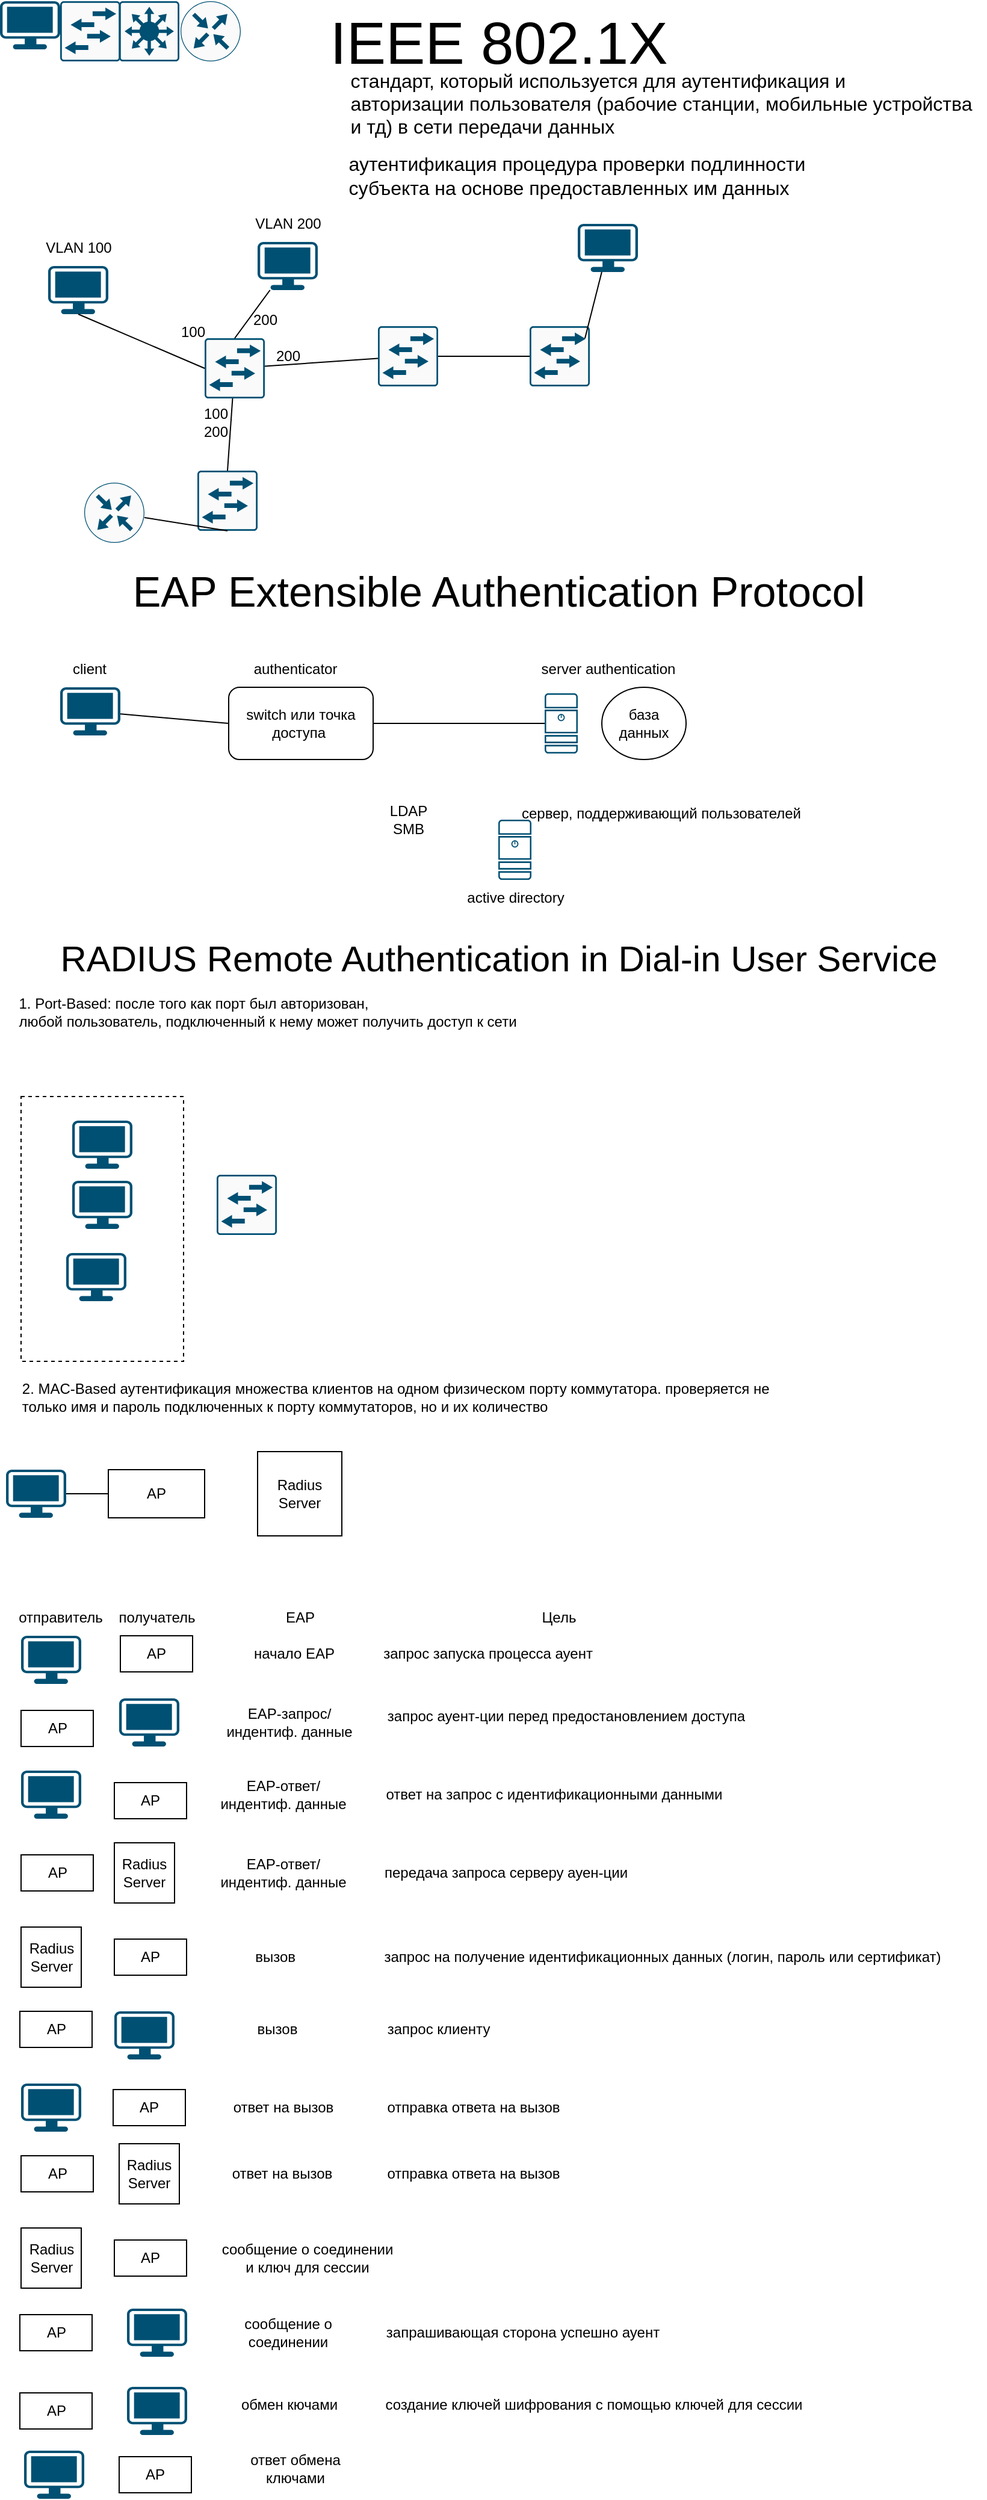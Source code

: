 <mxfile version="22.0.8" type="github">
  <diagram name="Страница — 1" id="pXsodwuzetjlipatQ5AH">
    <mxGraphModel dx="1119" dy="605" grid="1" gridSize="10" guides="1" tooltips="1" connect="1" arrows="1" fold="1" page="1" pageScale="1" pageWidth="827" pageHeight="1169" math="0" shadow="0">
      <root>
        <mxCell id="0" />
        <mxCell id="1" parent="0" />
        <mxCell id="ZWVHq4lJaD7Pw3GgsXVH-1" value="&lt;font style=&quot;font-size: 49px;&quot;&gt;IEEE 802.1X&lt;/font&gt;" style="text;html=1;align=center;verticalAlign=middle;resizable=0;points=[];autosize=1;strokeColor=none;fillColor=none;" vertex="1" parent="1">
          <mxGeometry x="264" width="300" height="70" as="geometry" />
        </mxCell>
        <mxCell id="ZWVHq4lJaD7Pw3GgsXVH-3" value="" style="sketch=0;points=[[0.015,0.015,0],[0.985,0.015,0],[0.985,0.985,0],[0.015,0.985,0],[0.25,0,0],[0.5,0,0],[0.75,0,0],[1,0.25,0],[1,0.5,0],[1,0.75,0],[0.75,1,0],[0.5,1,0],[0.25,1,0],[0,0.75,0],[0,0.5,0],[0,0.25,0]];verticalLabelPosition=bottom;html=1;verticalAlign=top;aspect=fixed;align=center;pointerEvents=1;shape=mxgraph.cisco19.rect;prIcon=l2_switch;fillColor=#FAFAFA;strokeColor=#005073;" vertex="1" parent="1">
          <mxGeometry x="50" width="50" height="50" as="geometry" />
        </mxCell>
        <mxCell id="ZWVHq4lJaD7Pw3GgsXVH-4" value="" style="sketch=0;points=[[0.015,0.015,0],[0.985,0.015,0],[0.985,0.985,0],[0.015,0.985,0],[0.25,0,0],[0.5,0,0],[0.75,0,0],[1,0.25,0],[1,0.5,0],[1,0.75,0],[0.75,1,0],[0.5,1,0],[0.25,1,0],[0,0.75,0],[0,0.5,0],[0,0.25,0]];verticalLabelPosition=bottom;html=1;verticalAlign=top;aspect=fixed;align=center;pointerEvents=1;shape=mxgraph.cisco19.rect;prIcon=l3_switch;fillColor=#FAFAFA;strokeColor=#005073;" vertex="1" parent="1">
          <mxGeometry x="99" width="50" height="50" as="geometry" />
        </mxCell>
        <mxCell id="ZWVHq4lJaD7Pw3GgsXVH-5" value="" style="sketch=0;points=[[0.5,0,0],[1,0.5,0],[0.5,1,0],[0,0.5,0],[0.145,0.145,0],[0.856,0.145,0],[0.855,0.856,0],[0.145,0.855,0]];verticalLabelPosition=bottom;html=1;verticalAlign=top;aspect=fixed;align=center;pointerEvents=1;shape=mxgraph.cisco19.rect;prIcon=router;fillColor=#FAFAFA;strokeColor=#005073;" vertex="1" parent="1">
          <mxGeometry x="150" width="50" height="50" as="geometry" />
        </mxCell>
        <mxCell id="ZWVHq4lJaD7Pw3GgsXVH-6" value="" style="points=[[0.03,0.03,0],[0.5,0,0],[0.97,0.03,0],[1,0.4,0],[0.97,0.745,0],[0.5,1,0],[0.03,0.745,0],[0,0.4,0]];verticalLabelPosition=bottom;sketch=0;html=1;verticalAlign=top;aspect=fixed;align=center;pointerEvents=1;shape=mxgraph.cisco19.workstation;fillColor=#005073;strokeColor=none;" vertex="1" parent="1">
          <mxGeometry width="50" height="40" as="geometry" />
        </mxCell>
        <mxCell id="ZWVHq4lJaD7Pw3GgsXVH-7" value="" style="sketch=0;points=[[0.015,0.015,0],[0.985,0.015,0],[0.985,0.985,0],[0.015,0.985,0],[0.25,0,0],[0.5,0,0],[0.75,0,0],[1,0.25,0],[1,0.5,0],[1,0.75,0],[0.75,1,0],[0.5,1,0],[0.25,1,0],[0,0.75,0],[0,0.5,0],[0,0.25,0]];verticalLabelPosition=bottom;html=1;verticalAlign=top;aspect=fixed;align=center;pointerEvents=1;shape=mxgraph.cisco19.rect;prIcon=l2_switch;fillColor=#FAFAFA;strokeColor=#005073;" vertex="1" parent="1">
          <mxGeometry x="440" y="270" width="50" height="50" as="geometry" />
        </mxCell>
        <mxCell id="ZWVHq4lJaD7Pw3GgsXVH-8" value="" style="sketch=0;points=[[0.015,0.015,0],[0.985,0.015,0],[0.985,0.985,0],[0.015,0.985,0],[0.25,0,0],[0.5,0,0],[0.75,0,0],[1,0.25,0],[1,0.5,0],[1,0.75,0],[0.75,1,0],[0.5,1,0],[0.25,1,0],[0,0.75,0],[0,0.5,0],[0,0.25,0]];verticalLabelPosition=bottom;html=1;verticalAlign=top;aspect=fixed;align=center;pointerEvents=1;shape=mxgraph.cisco19.rect;prIcon=l2_switch;fillColor=#FAFAFA;strokeColor=#005073;" vertex="1" parent="1">
          <mxGeometry x="314" y="270" width="50" height="50" as="geometry" />
        </mxCell>
        <mxCell id="ZWVHq4lJaD7Pw3GgsXVH-17" value="" style="rounded=0;orthogonalLoop=1;jettySize=auto;html=1;endArrow=none;endFill=0;" edge="1" parent="1" source="ZWVHq4lJaD7Pw3GgsXVH-9" target="ZWVHq4lJaD7Pw3GgsXVH-8">
          <mxGeometry relative="1" as="geometry" />
        </mxCell>
        <mxCell id="ZWVHq4lJaD7Pw3GgsXVH-9" value="" style="sketch=0;points=[[0.015,0.015,0],[0.985,0.015,0],[0.985,0.985,0],[0.015,0.985,0],[0.25,0,0],[0.5,0,0],[0.75,0,0],[1,0.25,0],[1,0.5,0],[1,0.75,0],[0.75,1,0],[0.5,1,0],[0.25,1,0],[0,0.75,0],[0,0.5,0],[0,0.25,0]];verticalLabelPosition=bottom;html=1;verticalAlign=top;aspect=fixed;align=center;pointerEvents=1;shape=mxgraph.cisco19.rect;prIcon=l2_switch;fillColor=#FAFAFA;strokeColor=#005073;" vertex="1" parent="1">
          <mxGeometry x="170" y="280" width="50" height="50" as="geometry" />
        </mxCell>
        <mxCell id="ZWVHq4lJaD7Pw3GgsXVH-10" value="" style="sketch=0;points=[[0.015,0.015,0],[0.985,0.015,0],[0.985,0.985,0],[0.015,0.985,0],[0.25,0,0],[0.5,0,0],[0.75,0,0],[1,0.25,0],[1,0.5,0],[1,0.75,0],[0.75,1,0],[0.5,1,0],[0.25,1,0],[0,0.75,0],[0,0.5,0],[0,0.25,0]];verticalLabelPosition=bottom;html=1;verticalAlign=top;aspect=fixed;align=center;pointerEvents=1;shape=mxgraph.cisco19.rect;prIcon=l2_switch;fillColor=#FAFAFA;strokeColor=#005073;" vertex="1" parent="1">
          <mxGeometry x="164" y="390" width="50" height="50" as="geometry" />
        </mxCell>
        <mxCell id="ZWVHq4lJaD7Pw3GgsXVH-11" value="" style="sketch=0;points=[[0.5,0,0],[1,0.5,0],[0.5,1,0],[0,0.5,0],[0.145,0.145,0],[0.856,0.145,0],[0.855,0.856,0],[0.145,0.855,0]];verticalLabelPosition=bottom;html=1;verticalAlign=top;aspect=fixed;align=center;pointerEvents=1;shape=mxgraph.cisco19.rect;prIcon=router;fillColor=#FAFAFA;strokeColor=#005073;" vertex="1" parent="1">
          <mxGeometry x="70" y="400" width="50" height="50" as="geometry" />
        </mxCell>
        <mxCell id="ZWVHq4lJaD7Pw3GgsXVH-12" value="" style="points=[[0.03,0.03,0],[0.5,0,0],[0.97,0.03,0],[1,0.4,0],[0.97,0.745,0],[0.5,1,0],[0.03,0.745,0],[0,0.4,0]];verticalLabelPosition=bottom;sketch=0;html=1;verticalAlign=top;aspect=fixed;align=center;pointerEvents=1;shape=mxgraph.cisco19.workstation;fillColor=#005073;strokeColor=none;" vertex="1" parent="1">
          <mxGeometry x="480" y="185" width="50" height="40" as="geometry" />
        </mxCell>
        <mxCell id="ZWVHq4lJaD7Pw3GgsXVH-13" value="" style="points=[[0.03,0.03,0],[0.5,0,0],[0.97,0.03,0],[1,0.4,0],[0.97,0.745,0],[0.5,1,0],[0.03,0.745,0],[0,0.4,0]];verticalLabelPosition=bottom;sketch=0;html=1;verticalAlign=top;aspect=fixed;align=center;pointerEvents=1;shape=mxgraph.cisco19.workstation;fillColor=#005073;strokeColor=none;" vertex="1" parent="1">
          <mxGeometry x="214" y="200" width="50" height="40" as="geometry" />
        </mxCell>
        <mxCell id="ZWVHq4lJaD7Pw3GgsXVH-14" value="" style="points=[[0.03,0.03,0],[0.5,0,0],[0.97,0.03,0],[1,0.4,0],[0.97,0.745,0],[0.5,1,0],[0.03,0.745,0],[0,0.4,0]];verticalLabelPosition=bottom;sketch=0;html=1;verticalAlign=top;aspect=fixed;align=center;pointerEvents=1;shape=mxgraph.cisco19.workstation;fillColor=#005073;strokeColor=none;" vertex="1" parent="1">
          <mxGeometry x="40" y="220" width="50" height="40" as="geometry" />
        </mxCell>
        <mxCell id="ZWVHq4lJaD7Pw3GgsXVH-15" style="rounded=0;orthogonalLoop=1;jettySize=auto;html=1;entryX=0;entryY=0.5;entryDx=0;entryDy=0;entryPerimeter=0;exitX=0.5;exitY=1;exitDx=0;exitDy=0;exitPerimeter=0;endArrow=none;endFill=0;" edge="1" parent="1" source="ZWVHq4lJaD7Pw3GgsXVH-14" target="ZWVHq4lJaD7Pw3GgsXVH-9">
          <mxGeometry relative="1" as="geometry" />
        </mxCell>
        <mxCell id="ZWVHq4lJaD7Pw3GgsXVH-18" style="rounded=0;orthogonalLoop=1;jettySize=auto;html=1;entryX=0;entryY=0.5;entryDx=0;entryDy=0;entryPerimeter=0;endArrow=none;endFill=0;" edge="1" parent="1" source="ZWVHq4lJaD7Pw3GgsXVH-8" target="ZWVHq4lJaD7Pw3GgsXVH-7">
          <mxGeometry relative="1" as="geometry" />
        </mxCell>
        <mxCell id="ZWVHq4lJaD7Pw3GgsXVH-19" style="rounded=0;orthogonalLoop=1;jettySize=auto;html=1;endArrow=none;endFill=0;" edge="1" parent="1" source="ZWVHq4lJaD7Pw3GgsXVH-12">
          <mxGeometry relative="1" as="geometry">
            <mxPoint x="486" y="280" as="targetPoint" />
          </mxGeometry>
        </mxCell>
        <mxCell id="ZWVHq4lJaD7Pw3GgsXVH-20" style="rounded=0;orthogonalLoop=1;jettySize=auto;html=1;entryX=0.5;entryY=0;entryDx=0;entryDy=0;entryPerimeter=0;endArrow=none;endFill=0;" edge="1" parent="1" source="ZWVHq4lJaD7Pw3GgsXVH-9" target="ZWVHq4lJaD7Pw3GgsXVH-10">
          <mxGeometry relative="1" as="geometry" />
        </mxCell>
        <mxCell id="ZWVHq4lJaD7Pw3GgsXVH-21" style="rounded=0;orthogonalLoop=1;jettySize=auto;html=1;entryX=0.5;entryY=1;entryDx=0;entryDy=0;entryPerimeter=0;endArrow=none;endFill=0;" edge="1" parent="1" source="ZWVHq4lJaD7Pw3GgsXVH-11" target="ZWVHq4lJaD7Pw3GgsXVH-10">
          <mxGeometry relative="1" as="geometry" />
        </mxCell>
        <mxCell id="ZWVHq4lJaD7Pw3GgsXVH-22" value="VLAN 100" style="text;html=1;align=center;verticalAlign=middle;resizable=0;points=[];autosize=1;strokeColor=none;fillColor=none;" vertex="1" parent="1">
          <mxGeometry x="25" y="190" width="80" height="30" as="geometry" />
        </mxCell>
        <mxCell id="ZWVHq4lJaD7Pw3GgsXVH-23" value="VLAN 200" style="text;html=1;align=center;verticalAlign=middle;resizable=0;points=[];autosize=1;strokeColor=none;fillColor=none;" vertex="1" parent="1">
          <mxGeometry x="199" y="170" width="80" height="30" as="geometry" />
        </mxCell>
        <mxCell id="ZWVHq4lJaD7Pw3GgsXVH-24" value="100&lt;br&gt;200" style="text;html=1;align=center;verticalAlign=middle;resizable=0;points=[];autosize=1;strokeColor=none;fillColor=none;" vertex="1" parent="1">
          <mxGeometry x="159" y="330" width="40" height="40" as="geometry" />
        </mxCell>
        <mxCell id="ZWVHq4lJaD7Pw3GgsXVH-25" value="200" style="text;html=1;align=center;verticalAlign=middle;resizable=0;points=[];autosize=1;strokeColor=none;fillColor=none;" vertex="1" parent="1">
          <mxGeometry x="219" y="280" width="40" height="30" as="geometry" />
        </mxCell>
        <mxCell id="ZWVHq4lJaD7Pw3GgsXVH-26" value="200" style="text;html=1;align=center;verticalAlign=middle;resizable=0;points=[];autosize=1;strokeColor=none;fillColor=none;" vertex="1" parent="1">
          <mxGeometry x="200" y="250" width="40" height="30" as="geometry" />
        </mxCell>
        <mxCell id="ZWVHq4lJaD7Pw3GgsXVH-28" value="100" style="text;html=1;align=center;verticalAlign=middle;resizable=0;points=[];autosize=1;strokeColor=none;fillColor=none;" vertex="1" parent="1">
          <mxGeometry x="140" y="260" width="40" height="30" as="geometry" />
        </mxCell>
        <mxCell id="ZWVHq4lJaD7Pw3GgsXVH-29" style="rounded=0;orthogonalLoop=1;jettySize=auto;html=1;entryX=0.5;entryY=0;entryDx=0;entryDy=0;entryPerimeter=0;endArrow=none;endFill=0;" edge="1" parent="1" source="ZWVHq4lJaD7Pw3GgsXVH-13" target="ZWVHq4lJaD7Pw3GgsXVH-9">
          <mxGeometry relative="1" as="geometry" />
        </mxCell>
        <mxCell id="ZWVHq4lJaD7Pw3GgsXVH-31" value="&lt;div style=&quot;text-align: justify;&quot;&gt;&lt;span style=&quot;font-size: 16px; background-color: initial;&quot;&gt;стандарт, который используется для аутентификация&amp;nbsp;и&lt;/span&gt;&lt;/div&gt;&lt;font style=&quot;font-size: 16px;&quot;&gt;&lt;div style=&quot;text-align: justify;&quot;&gt;&lt;span style=&quot;background-color: initial;&quot;&gt;авторизации пользователя (рабочие станции, мобильные устройства&lt;/span&gt;&lt;/div&gt;&lt;div style=&quot;text-align: justify;&quot;&gt;&lt;span style=&quot;background-color: initial;&quot;&gt;и тд) в сети передачи данных&amp;nbsp;&lt;/span&gt;&lt;/div&gt;&lt;/font&gt;" style="text;html=1;align=center;verticalAlign=middle;resizable=0;points=[];autosize=1;strokeColor=none;fillColor=none;" vertex="1" parent="1">
          <mxGeometry x="279" y="50" width="540" height="70" as="geometry" />
        </mxCell>
        <mxCell id="ZWVHq4lJaD7Pw3GgsXVH-32" value="&lt;div style=&quot;text-align: justify;&quot;&gt;&lt;span style=&quot;font-size: 16px; background-color: initial;&quot;&gt;аутентификация процедура проверки подлинности&lt;/span&gt;&lt;/div&gt;&lt;font style=&quot;font-size: 16px;&quot;&gt;&lt;div style=&quot;text-align: justify;&quot;&gt;&lt;span style=&quot;background-color: initial;&quot;&gt;субъекта на основе предоставленных им данных&amp;nbsp;&lt;/span&gt;&lt;/div&gt;&lt;/font&gt;" style="text;html=1;align=center;verticalAlign=middle;resizable=0;points=[];autosize=1;strokeColor=none;fillColor=none;" vertex="1" parent="1">
          <mxGeometry x="279" y="120" width="400" height="50" as="geometry" />
        </mxCell>
        <mxCell id="ZWVHq4lJaD7Pw3GgsXVH-36" value="&lt;font style=&quot;font-size: 35px;&quot;&gt;EAP Extensible Authentication Protocol&lt;/font&gt;" style="text;html=1;align=center;verticalAlign=middle;resizable=0;points=[];autosize=1;strokeColor=none;fillColor=none;" vertex="1" parent="1">
          <mxGeometry x="99" y="460" width="630" height="60" as="geometry" />
        </mxCell>
        <mxCell id="ZWVHq4lJaD7Pw3GgsXVH-46" style="rounded=0;orthogonalLoop=1;jettySize=auto;html=1;entryX=0;entryY=0.5;entryDx=0;entryDy=0;endArrow=none;endFill=0;" edge="1" parent="1" source="ZWVHq4lJaD7Pw3GgsXVH-37" target="ZWVHq4lJaD7Pw3GgsXVH-39">
          <mxGeometry relative="1" as="geometry" />
        </mxCell>
        <mxCell id="ZWVHq4lJaD7Pw3GgsXVH-37" value="" style="points=[[0.03,0.03,0],[0.5,0,0],[0.97,0.03,0],[1,0.4,0],[0.97,0.745,0],[0.5,1,0],[0.03,0.745,0],[0,0.4,0]];verticalLabelPosition=bottom;sketch=0;html=1;verticalAlign=top;aspect=fixed;align=center;pointerEvents=1;shape=mxgraph.cisco19.workstation;fillColor=#005073;strokeColor=none;" vertex="1" parent="1">
          <mxGeometry x="50" y="570" width="50" height="40" as="geometry" />
        </mxCell>
        <mxCell id="ZWVHq4lJaD7Pw3GgsXVH-38" value="client" style="text;html=1;align=center;verticalAlign=middle;resizable=0;points=[];autosize=1;strokeColor=none;fillColor=none;" vertex="1" parent="1">
          <mxGeometry x="49" y="540" width="50" height="30" as="geometry" />
        </mxCell>
        <mxCell id="ZWVHq4lJaD7Pw3GgsXVH-39" value="switch или точка доступа&amp;nbsp;" style="rounded=1;whiteSpace=wrap;html=1;" vertex="1" parent="1">
          <mxGeometry x="190" y="570" width="120" height="60" as="geometry" />
        </mxCell>
        <mxCell id="ZWVHq4lJaD7Pw3GgsXVH-42" value="authenticator" style="text;html=1;align=center;verticalAlign=middle;resizable=0;points=[];autosize=1;strokeColor=none;fillColor=none;" vertex="1" parent="1">
          <mxGeometry x="200" y="540" width="90" height="30" as="geometry" />
        </mxCell>
        <mxCell id="ZWVHq4lJaD7Pw3GgsXVH-43" value="server authentication" style="text;html=1;align=center;verticalAlign=middle;resizable=0;points=[];autosize=1;strokeColor=none;fillColor=none;" vertex="1" parent="1">
          <mxGeometry x="440" y="540" width="130" height="30" as="geometry" />
        </mxCell>
        <mxCell id="ZWVHq4lJaD7Pw3GgsXVH-44" value="" style="sketch=0;points=[[0.015,0.015,0],[0.985,0.015,0],[0.985,0.985,0],[0.015,0.985,0],[0.25,0,0],[0.5,0,0],[0.75,0,0],[1,0.25,0],[1,0.5,0],[1,0.75,0],[0.75,1,0],[0.5,1,0],[0.25,1,0],[0,0.75,0],[0,0.5,0],[0,0.25,0]];verticalLabelPosition=bottom;html=1;verticalAlign=top;aspect=fixed;align=center;pointerEvents=1;shape=mxgraph.cisco19.server;fillColor=#005073;strokeColor=none;" vertex="1" parent="1">
          <mxGeometry x="452.5" y="575" width="27.5" height="50" as="geometry" />
        </mxCell>
        <mxCell id="ZWVHq4lJaD7Pw3GgsXVH-45" value="база&lt;br&gt;данных" style="ellipse;whiteSpace=wrap;html=1;" vertex="1" parent="1">
          <mxGeometry x="500" y="570" width="70" height="60" as="geometry" />
        </mxCell>
        <mxCell id="ZWVHq4lJaD7Pw3GgsXVH-47" style="rounded=0;orthogonalLoop=1;jettySize=auto;html=1;entryX=0;entryY=0.5;entryDx=0;entryDy=0;entryPerimeter=0;endArrow=none;endFill=0;" edge="1" parent="1" source="ZWVHq4lJaD7Pw3GgsXVH-39" target="ZWVHq4lJaD7Pw3GgsXVH-44">
          <mxGeometry relative="1" as="geometry" />
        </mxCell>
        <mxCell id="ZWVHq4lJaD7Pw3GgsXVH-48" value="LDAP&lt;br&gt;SMB" style="text;html=1;align=center;verticalAlign=middle;resizable=0;points=[];autosize=1;strokeColor=none;fillColor=none;" vertex="1" parent="1">
          <mxGeometry x="314" y="660" width="50" height="40" as="geometry" />
        </mxCell>
        <mxCell id="ZWVHq4lJaD7Pw3GgsXVH-49" value="" style="sketch=0;points=[[0.015,0.015,0],[0.985,0.015,0],[0.985,0.985,0],[0.015,0.985,0],[0.25,0,0],[0.5,0,0],[0.75,0,0],[1,0.25,0],[1,0.5,0],[1,0.75,0],[0.75,1,0],[0.5,1,0],[0.25,1,0],[0,0.75,0],[0,0.5,0],[0,0.25,0]];verticalLabelPosition=bottom;html=1;verticalAlign=top;aspect=fixed;align=center;pointerEvents=1;shape=mxgraph.cisco19.server;fillColor=#005073;strokeColor=none;" vertex="1" parent="1">
          <mxGeometry x="414" y="680" width="27.5" height="50" as="geometry" />
        </mxCell>
        <mxCell id="ZWVHq4lJaD7Pw3GgsXVH-50" value="сервер, поддерживающий пользователей" style="text;html=1;align=center;verticalAlign=middle;resizable=0;points=[];autosize=1;strokeColor=none;fillColor=none;" vertex="1" parent="1">
          <mxGeometry x="419" y="660" width="260" height="30" as="geometry" />
        </mxCell>
        <mxCell id="ZWVHq4lJaD7Pw3GgsXVH-51" value="active directory" style="text;html=1;align=center;verticalAlign=middle;resizable=0;points=[];autosize=1;strokeColor=none;fillColor=none;" vertex="1" parent="1">
          <mxGeometry x="377.75" y="730" width="100" height="30" as="geometry" />
        </mxCell>
        <mxCell id="ZWVHq4lJaD7Pw3GgsXVH-52" value="&lt;font style=&quot;font-size: 30px;&quot;&gt;RADIUS Remote Authentication in Dial-in User Service&lt;/font&gt;" style="text;html=1;align=center;verticalAlign=middle;resizable=0;points=[];autosize=1;strokeColor=none;fillColor=none;" vertex="1" parent="1">
          <mxGeometry x="39" y="770" width="750" height="50" as="geometry" />
        </mxCell>
        <mxCell id="ZWVHq4lJaD7Pw3GgsXVH-54" value="&lt;div style=&quot;text-align: justify;&quot;&gt;&lt;span style=&quot;background-color: initial;&quot;&gt;1. Port-Based: после того как порт был авторизован,&lt;/span&gt;&lt;/div&gt;&lt;div style=&quot;text-align: justify;&quot;&gt;&lt;span style=&quot;background-color: initial;&quot;&gt;любой пользователь, подключенный к нему может получить доступ к сети&lt;/span&gt;&lt;/div&gt;" style="text;html=1;align=center;verticalAlign=middle;resizable=0;points=[];autosize=1;strokeColor=none;fillColor=none;" vertex="1" parent="1">
          <mxGeometry x="1.5" y="820" width="440" height="40" as="geometry" />
        </mxCell>
        <mxCell id="ZWVHq4lJaD7Pw3GgsXVH-55" value="" style="points=[[0.03,0.03,0],[0.5,0,0],[0.97,0.03,0],[1,0.4,0],[0.97,0.745,0],[0.5,1,0],[0.03,0.745,0],[0,0.4,0]];verticalLabelPosition=bottom;sketch=0;html=1;verticalAlign=top;aspect=fixed;align=center;pointerEvents=1;shape=mxgraph.cisco19.workstation;fillColor=#005073;strokeColor=none;" vertex="1" parent="1">
          <mxGeometry x="60" y="980" width="50" height="40" as="geometry" />
        </mxCell>
        <mxCell id="ZWVHq4lJaD7Pw3GgsXVH-56" value="" style="points=[[0.03,0.03,0],[0.5,0,0],[0.97,0.03,0],[1,0.4,0],[0.97,0.745,0],[0.5,1,0],[0.03,0.745,0],[0,0.4,0]];verticalLabelPosition=bottom;sketch=0;html=1;verticalAlign=top;aspect=fixed;align=center;pointerEvents=1;shape=mxgraph.cisco19.workstation;fillColor=#005073;strokeColor=none;" vertex="1" parent="1">
          <mxGeometry x="55" y="1040" width="50" height="40" as="geometry" />
        </mxCell>
        <mxCell id="ZWVHq4lJaD7Pw3GgsXVH-57" value="" style="points=[[0.03,0.03,0],[0.5,0,0],[0.97,0.03,0],[1,0.4,0],[0.97,0.745,0],[0.5,1,0],[0.03,0.745,0],[0,0.4,0]];verticalLabelPosition=bottom;sketch=0;html=1;verticalAlign=top;aspect=fixed;align=center;pointerEvents=1;shape=mxgraph.cisco19.workstation;fillColor=#005073;strokeColor=none;" vertex="1" parent="1">
          <mxGeometry x="60" y="930" width="50" height="40" as="geometry" />
        </mxCell>
        <mxCell id="ZWVHq4lJaD7Pw3GgsXVH-58" value="" style="sketch=0;points=[[0.015,0.015,0],[0.985,0.015,0],[0.985,0.985,0],[0.015,0.985,0],[0.25,0,0],[0.5,0,0],[0.75,0,0],[1,0.25,0],[1,0.5,0],[1,0.75,0],[0.75,1,0],[0.5,1,0],[0.25,1,0],[0,0.75,0],[0,0.5,0],[0,0.25,0]];verticalLabelPosition=bottom;html=1;verticalAlign=top;aspect=fixed;align=center;pointerEvents=1;shape=mxgraph.cisco19.rect;prIcon=l2_switch;fillColor=#FAFAFA;strokeColor=#005073;" vertex="1" parent="1">
          <mxGeometry x="180" y="975" width="50" height="50" as="geometry" />
        </mxCell>
        <mxCell id="ZWVHq4lJaD7Pw3GgsXVH-59" value="" style="whiteSpace=wrap;html=1;fillColor=none;dashed=1;" vertex="1" parent="1">
          <mxGeometry x="17.5" y="910" width="135" height="220" as="geometry" />
        </mxCell>
        <mxCell id="ZWVHq4lJaD7Pw3GgsXVH-61" value="&lt;div style=&quot;text-align: justify;&quot;&gt;&lt;span style=&quot;background-color: initial;&quot;&gt;2. MAC-Based аутентификация&amp;nbsp;множества клиентов на одном физическом порту коммутатора. проверяется не&amp;nbsp;&lt;/span&gt;&lt;/div&gt;&lt;div style=&quot;text-align: justify;&quot;&gt;&lt;span style=&quot;background-color: initial;&quot;&gt;только имя и пароль подключенных к порту коммутаторов, но и их количество&amp;nbsp;&lt;/span&gt;&lt;/div&gt;" style="text;html=1;align=center;verticalAlign=middle;resizable=0;points=[];autosize=1;strokeColor=none;fillColor=none;" vertex="1" parent="1">
          <mxGeometry x="5" y="1140" width="650" height="40" as="geometry" />
        </mxCell>
        <mxCell id="ZWVHq4lJaD7Pw3GgsXVH-83" style="rounded=0;orthogonalLoop=1;jettySize=auto;html=1;entryX=0;entryY=0.5;entryDx=0;entryDy=0;endArrow=none;endFill=0;" edge="1" parent="1" source="ZWVHq4lJaD7Pw3GgsXVH-63" target="ZWVHq4lJaD7Pw3GgsXVH-65">
          <mxGeometry relative="1" as="geometry" />
        </mxCell>
        <mxCell id="ZWVHq4lJaD7Pw3GgsXVH-63" value="" style="points=[[0.03,0.03,0],[0.5,0,0],[0.97,0.03,0],[1,0.4,0],[0.97,0.745,0],[0.5,1,0],[0.03,0.745,0],[0,0.4,0]];verticalLabelPosition=bottom;sketch=0;html=1;verticalAlign=top;aspect=fixed;align=center;pointerEvents=1;shape=mxgraph.cisco19.workstation;fillColor=#005073;strokeColor=none;" vertex="1" parent="1">
          <mxGeometry x="5" y="1220" width="50" height="40" as="geometry" />
        </mxCell>
        <mxCell id="ZWVHq4lJaD7Pw3GgsXVH-65" value="AP" style="rounded=0;whiteSpace=wrap;html=1;" vertex="1" parent="1">
          <mxGeometry x="90" y="1220" width="80" height="40" as="geometry" />
        </mxCell>
        <mxCell id="ZWVHq4lJaD7Pw3GgsXVH-66" value="Radius&lt;br&gt;Server" style="whiteSpace=wrap;html=1;aspect=fixed;" vertex="1" parent="1">
          <mxGeometry x="214" y="1205" width="70" height="70" as="geometry" />
        </mxCell>
        <mxCell id="ZWVHq4lJaD7Pw3GgsXVH-67" value="отправитель" style="text;html=1;align=center;verticalAlign=middle;resizable=0;points=[];autosize=1;strokeColor=none;fillColor=none;" vertex="1" parent="1">
          <mxGeometry x="5" y="1328" width="90" height="30" as="geometry" />
        </mxCell>
        <mxCell id="ZWVHq4lJaD7Pw3GgsXVH-68" value="EAP" style="text;html=1;align=center;verticalAlign=middle;resizable=0;points=[];autosize=1;strokeColor=none;fillColor=none;" vertex="1" parent="1">
          <mxGeometry x="224" y="1328" width="50" height="30" as="geometry" />
        </mxCell>
        <mxCell id="ZWVHq4lJaD7Pw3GgsXVH-69" value="Цель" style="text;html=1;align=center;verticalAlign=middle;resizable=0;points=[];autosize=1;strokeColor=none;fillColor=none;" vertex="1" parent="1">
          <mxGeometry x="439" y="1328" width="50" height="30" as="geometry" />
        </mxCell>
        <mxCell id="ZWVHq4lJaD7Pw3GgsXVH-70" value="" style="points=[[0.03,0.03,0],[0.5,0,0],[0.97,0.03,0],[1,0.4,0],[0.97,0.745,0],[0.5,1,0],[0.03,0.745,0],[0,0.4,0]];verticalLabelPosition=bottom;sketch=0;html=1;verticalAlign=top;aspect=fixed;align=center;pointerEvents=1;shape=mxgraph.cisco19.workstation;fillColor=#005073;strokeColor=none;" vertex="1" parent="1">
          <mxGeometry x="17.5" y="1358" width="50" height="40" as="geometry" />
        </mxCell>
        <mxCell id="ZWVHq4lJaD7Pw3GgsXVH-72" value="начало EAP" style="text;html=1;align=center;verticalAlign=middle;resizable=0;points=[];autosize=1;strokeColor=none;fillColor=none;" vertex="1" parent="1">
          <mxGeometry x="199" y="1358" width="90" height="30" as="geometry" />
        </mxCell>
        <mxCell id="ZWVHq4lJaD7Pw3GgsXVH-73" value="запрос запуска процесса ауент" style="text;html=1;align=center;verticalAlign=middle;resizable=0;points=[];autosize=1;strokeColor=none;fillColor=none;" vertex="1" parent="1">
          <mxGeometry x="305" y="1358" width="200" height="30" as="geometry" />
        </mxCell>
        <mxCell id="ZWVHq4lJaD7Pw3GgsXVH-75" value="" style="points=[[0.03,0.03,0],[0.5,0,0],[0.97,0.03,0],[1,0.4,0],[0.97,0.745,0],[0.5,1,0],[0.03,0.745,0],[0,0.4,0]];verticalLabelPosition=bottom;sketch=0;html=1;verticalAlign=top;aspect=fixed;align=center;pointerEvents=1;shape=mxgraph.cisco19.workstation;fillColor=#005073;strokeColor=none;" vertex="1" parent="1">
          <mxGeometry x="99" y="1410" width="50" height="40" as="geometry" />
        </mxCell>
        <mxCell id="ZWVHq4lJaD7Pw3GgsXVH-76" value="получатель" style="text;html=1;align=center;verticalAlign=middle;resizable=0;points=[];autosize=1;strokeColor=none;fillColor=none;" vertex="1" parent="1">
          <mxGeometry x="85" y="1328" width="90" height="30" as="geometry" />
        </mxCell>
        <mxCell id="ZWVHq4lJaD7Pw3GgsXVH-77" value="EAP-запрос/&lt;br&gt;индентиф. данные" style="text;html=1;align=center;verticalAlign=middle;resizable=0;points=[];autosize=1;strokeColor=none;fillColor=none;" vertex="1" parent="1">
          <mxGeometry x="175" y="1410" width="130" height="40" as="geometry" />
        </mxCell>
        <mxCell id="ZWVHq4lJaD7Pw3GgsXVH-78" value="запрос ауент-ции перед предостановлением доступа" style="text;html=1;align=center;verticalAlign=middle;resizable=0;points=[];autosize=1;strokeColor=none;fillColor=none;" vertex="1" parent="1">
          <mxGeometry x="310" y="1410" width="320" height="30" as="geometry" />
        </mxCell>
        <mxCell id="ZWVHq4lJaD7Pw3GgsXVH-79" value="" style="points=[[0.03,0.03,0],[0.5,0,0],[0.97,0.03,0],[1,0.4,0],[0.97,0.745,0],[0.5,1,0],[0.03,0.745,0],[0,0.4,0]];verticalLabelPosition=bottom;sketch=0;html=1;verticalAlign=top;aspect=fixed;align=center;pointerEvents=1;shape=mxgraph.cisco19.workstation;fillColor=#005073;strokeColor=none;" vertex="1" parent="1">
          <mxGeometry x="17.5" y="1470" width="50" height="40" as="geometry" />
        </mxCell>
        <mxCell id="ZWVHq4lJaD7Pw3GgsXVH-81" value="EAP-ответ/&lt;br&gt;индентиф. данные" style="text;html=1;align=center;verticalAlign=middle;resizable=0;points=[];autosize=1;strokeColor=none;fillColor=none;" vertex="1" parent="1">
          <mxGeometry x="170" y="1470" width="130" height="40" as="geometry" />
        </mxCell>
        <mxCell id="ZWVHq4lJaD7Pw3GgsXVH-82" value="ответ на запрос с идентификационными данными" style="text;html=1;align=center;verticalAlign=middle;resizable=0;points=[];autosize=1;strokeColor=none;fillColor=none;" vertex="1" parent="1">
          <mxGeometry x="310" y="1475" width="300" height="30" as="geometry" />
        </mxCell>
        <mxCell id="ZWVHq4lJaD7Pw3GgsXVH-87" value="EAP-ответ/&lt;br&gt;индентиф. данные" style="text;html=1;align=center;verticalAlign=middle;resizable=0;points=[];autosize=1;strokeColor=none;fillColor=none;" vertex="1" parent="1">
          <mxGeometry x="170" y="1535" width="130" height="40" as="geometry" />
        </mxCell>
        <mxCell id="ZWVHq4lJaD7Pw3GgsXVH-88" value="передача запроса серверу ауен-ции" style="text;html=1;align=center;verticalAlign=middle;resizable=0;points=[];autosize=1;strokeColor=none;fillColor=none;" vertex="1" parent="1">
          <mxGeometry x="305" y="1540" width="230" height="30" as="geometry" />
        </mxCell>
        <mxCell id="ZWVHq4lJaD7Pw3GgsXVH-91" value="вызов&amp;nbsp;" style="text;html=1;align=center;verticalAlign=middle;resizable=0;points=[];autosize=1;strokeColor=none;fillColor=none;" vertex="1" parent="1">
          <mxGeometry x="200" y="1610" width="60" height="30" as="geometry" />
        </mxCell>
        <mxCell id="ZWVHq4lJaD7Pw3GgsXVH-92" value="запрос на получение идентификационных данных (логин, пароль или сертификат)" style="text;html=1;align=center;verticalAlign=middle;resizable=0;points=[];autosize=1;strokeColor=none;fillColor=none;" vertex="1" parent="1">
          <mxGeometry x="305" y="1610" width="490" height="30" as="geometry" />
        </mxCell>
        <mxCell id="ZWVHq4lJaD7Pw3GgsXVH-94" value="" style="points=[[0.03,0.03,0],[0.5,0,0],[0.97,0.03,0],[1,0.4,0],[0.97,0.745,0],[0.5,1,0],[0.03,0.745,0],[0,0.4,0]];verticalLabelPosition=bottom;sketch=0;html=1;verticalAlign=top;aspect=fixed;align=center;pointerEvents=1;shape=mxgraph.cisco19.workstation;fillColor=#005073;strokeColor=none;" vertex="1" parent="1">
          <mxGeometry x="95" y="1670" width="50" height="40" as="geometry" />
        </mxCell>
        <mxCell id="ZWVHq4lJaD7Pw3GgsXVH-95" value="вызов" style="text;html=1;align=center;verticalAlign=middle;resizable=0;points=[];autosize=1;strokeColor=none;fillColor=none;" vertex="1" parent="1">
          <mxGeometry x="200" y="1670" width="60" height="30" as="geometry" />
        </mxCell>
        <mxCell id="ZWVHq4lJaD7Pw3GgsXVH-96" value="запрос клиенту" style="text;html=1;align=center;verticalAlign=middle;resizable=0;points=[];autosize=1;strokeColor=none;fillColor=none;" vertex="1" parent="1">
          <mxGeometry x="309" y="1670" width="110" height="30" as="geometry" />
        </mxCell>
        <mxCell id="ZWVHq4lJaD7Pw3GgsXVH-97" value="" style="points=[[0.03,0.03,0],[0.5,0,0],[0.97,0.03,0],[1,0.4,0],[0.97,0.745,0],[0.5,1,0],[0.03,0.745,0],[0,0.4,0]];verticalLabelPosition=bottom;sketch=0;html=1;verticalAlign=top;aspect=fixed;align=center;pointerEvents=1;shape=mxgraph.cisco19.workstation;fillColor=#005073;strokeColor=none;" vertex="1" parent="1">
          <mxGeometry x="17.5" y="1730" width="50" height="40" as="geometry" />
        </mxCell>
        <mxCell id="ZWVHq4lJaD7Pw3GgsXVH-99" value="ответ на вызов" style="text;html=1;align=center;verticalAlign=middle;resizable=0;points=[];autosize=1;strokeColor=none;fillColor=none;" vertex="1" parent="1">
          <mxGeometry x="180" y="1735" width="110" height="30" as="geometry" />
        </mxCell>
        <mxCell id="ZWVHq4lJaD7Pw3GgsXVH-100" value="отправка ответа на вызов" style="text;html=1;align=center;verticalAlign=middle;resizable=0;points=[];autosize=1;strokeColor=none;fillColor=none;" vertex="1" parent="1">
          <mxGeometry x="307.75" y="1735" width="170" height="30" as="geometry" />
        </mxCell>
        <mxCell id="ZWVHq4lJaD7Pw3GgsXVH-101" value="AP" style="rounded=0;whiteSpace=wrap;html=1;" vertex="1" parent="1">
          <mxGeometry x="17.5" y="1790" width="60" height="30" as="geometry" />
        </mxCell>
        <mxCell id="ZWVHq4lJaD7Pw3GgsXVH-102" value="Radius&lt;br&gt;Server" style="whiteSpace=wrap;html=1;aspect=fixed;" vertex="1" parent="1">
          <mxGeometry x="99" y="1780" width="50" height="50" as="geometry" />
        </mxCell>
        <mxCell id="ZWVHq4lJaD7Pw3GgsXVH-104" value="ответ на вызов" style="text;html=1;align=center;verticalAlign=middle;resizable=0;points=[];autosize=1;strokeColor=none;fillColor=none;" vertex="1" parent="1">
          <mxGeometry x="179" y="1790" width="110" height="30" as="geometry" />
        </mxCell>
        <mxCell id="ZWVHq4lJaD7Pw3GgsXVH-105" value="отправка ответа на вызов" style="text;html=1;align=center;verticalAlign=middle;resizable=0;points=[];autosize=1;strokeColor=none;fillColor=none;" vertex="1" parent="1">
          <mxGeometry x="307.75" y="1790" width="170" height="30" as="geometry" />
        </mxCell>
        <mxCell id="ZWVHq4lJaD7Pw3GgsXVH-106" value="AP" style="rounded=0;whiteSpace=wrap;html=1;" vertex="1" parent="1">
          <mxGeometry x="94" y="1735" width="60" height="30" as="geometry" />
        </mxCell>
        <mxCell id="ZWVHq4lJaD7Pw3GgsXVH-107" value="AP" style="rounded=0;whiteSpace=wrap;html=1;" vertex="1" parent="1">
          <mxGeometry x="16.5" y="1670" width="60" height="30" as="geometry" />
        </mxCell>
        <mxCell id="ZWVHq4lJaD7Pw3GgsXVH-108" value="AP" style="rounded=0;whiteSpace=wrap;html=1;" vertex="1" parent="1">
          <mxGeometry x="95" y="1610" width="60" height="30" as="geometry" />
        </mxCell>
        <mxCell id="ZWVHq4lJaD7Pw3GgsXVH-109" value="AP" style="rounded=0;whiteSpace=wrap;html=1;" vertex="1" parent="1">
          <mxGeometry x="95" y="1860" width="60" height="30" as="geometry" />
        </mxCell>
        <mxCell id="ZWVHq4lJaD7Pw3GgsXVH-110" value="сообщение о соединении &lt;br&gt;и ключ для сессии" style="text;html=1;align=center;verticalAlign=middle;resizable=0;points=[];autosize=1;strokeColor=none;fillColor=none;" vertex="1" parent="1">
          <mxGeometry x="170" y="1855" width="170" height="40" as="geometry" />
        </mxCell>
        <mxCell id="ZWVHq4lJaD7Pw3GgsXVH-111" value="Radius&lt;br&gt;Server" style="whiteSpace=wrap;html=1;aspect=fixed;" vertex="1" parent="1">
          <mxGeometry x="17.5" y="1850" width="50" height="50" as="geometry" />
        </mxCell>
        <mxCell id="ZWVHq4lJaD7Pw3GgsXVH-112" value="AP" style="rounded=0;whiteSpace=wrap;html=1;" vertex="1" parent="1">
          <mxGeometry x="17.5" y="1540" width="60" height="30" as="geometry" />
        </mxCell>
        <mxCell id="ZWVHq4lJaD7Pw3GgsXVH-113" value="AP" style="rounded=0;whiteSpace=wrap;html=1;" vertex="1" parent="1">
          <mxGeometry x="16.5" y="1922" width="60" height="30" as="geometry" />
        </mxCell>
        <mxCell id="ZWVHq4lJaD7Pw3GgsXVH-114" value="" style="points=[[0.03,0.03,0],[0.5,0,0],[0.97,0.03,0],[1,0.4,0],[0.97,0.745,0],[0.5,1,0],[0.03,0.745,0],[0,0.4,0]];verticalLabelPosition=bottom;sketch=0;html=1;verticalAlign=top;aspect=fixed;align=center;pointerEvents=1;shape=mxgraph.cisco19.workstation;fillColor=#005073;strokeColor=none;" vertex="1" parent="1">
          <mxGeometry x="105.5" y="1917" width="50" height="40" as="geometry" />
        </mxCell>
        <mxCell id="ZWVHq4lJaD7Pw3GgsXVH-115" value="сообщение о &lt;br&gt;соединении" style="text;html=1;align=center;verticalAlign=middle;resizable=0;points=[];autosize=1;strokeColor=none;fillColor=none;" vertex="1" parent="1">
          <mxGeometry x="189" y="1917" width="100" height="40" as="geometry" />
        </mxCell>
        <mxCell id="ZWVHq4lJaD7Pw3GgsXVH-116" value="запрашивающая сторона успешно ауент" style="text;html=1;align=center;verticalAlign=middle;resizable=0;points=[];autosize=1;strokeColor=none;fillColor=none;" vertex="1" parent="1">
          <mxGeometry x="309" y="1922" width="250" height="30" as="geometry" />
        </mxCell>
        <mxCell id="ZWVHq4lJaD7Pw3GgsXVH-117" value="AP" style="rounded=0;whiteSpace=wrap;html=1;" vertex="1" parent="1">
          <mxGeometry x="16.5" y="1987" width="60" height="30" as="geometry" />
        </mxCell>
        <mxCell id="ZWVHq4lJaD7Pw3GgsXVH-118" value="" style="points=[[0.03,0.03,0],[0.5,0,0],[0.97,0.03,0],[1,0.4,0],[0.97,0.745,0],[0.5,1,0],[0.03,0.745,0],[0,0.4,0]];verticalLabelPosition=bottom;sketch=0;html=1;verticalAlign=top;aspect=fixed;align=center;pointerEvents=1;shape=mxgraph.cisco19.workstation;fillColor=#005073;strokeColor=none;" vertex="1" parent="1">
          <mxGeometry x="105.5" y="1982" width="50" height="40" as="geometry" />
        </mxCell>
        <mxCell id="ZWVHq4lJaD7Pw3GgsXVH-119" value="обмен кючами" style="text;html=1;align=center;verticalAlign=middle;resizable=0;points=[];autosize=1;strokeColor=none;fillColor=none;" vertex="1" parent="1">
          <mxGeometry x="190" y="1982" width="100" height="30" as="geometry" />
        </mxCell>
        <mxCell id="ZWVHq4lJaD7Pw3GgsXVH-120" value="создание ключей шифрования с помощью ключей для сессии" style="text;html=1;align=center;verticalAlign=middle;resizable=0;points=[];autosize=1;strokeColor=none;fillColor=none;" vertex="1" parent="1">
          <mxGeometry x="307.75" y="1982" width="370" height="30" as="geometry" />
        </mxCell>
        <mxCell id="ZWVHq4lJaD7Pw3GgsXVH-121" value="AP" style="rounded=0;whiteSpace=wrap;html=1;" vertex="1" parent="1">
          <mxGeometry x="95" y="1480" width="60" height="30" as="geometry" />
        </mxCell>
        <mxCell id="ZWVHq4lJaD7Pw3GgsXVH-122" value="AP" style="rounded=0;whiteSpace=wrap;html=1;" vertex="1" parent="1">
          <mxGeometry x="17.5" y="1420" width="60" height="30" as="geometry" />
        </mxCell>
        <mxCell id="ZWVHq4lJaD7Pw3GgsXVH-123" value="AP" style="rounded=0;whiteSpace=wrap;html=1;" vertex="1" parent="1">
          <mxGeometry x="100" y="1358" width="60" height="30" as="geometry" />
        </mxCell>
        <mxCell id="ZWVHq4lJaD7Pw3GgsXVH-124" value="Radius&lt;br&gt;Server" style="whiteSpace=wrap;html=1;aspect=fixed;" vertex="1" parent="1">
          <mxGeometry x="17.5" y="1600" width="50" height="50" as="geometry" />
        </mxCell>
        <mxCell id="ZWVHq4lJaD7Pw3GgsXVH-126" value="Radius&lt;br&gt;Server" style="whiteSpace=wrap;html=1;aspect=fixed;" vertex="1" parent="1">
          <mxGeometry x="95" y="1530" width="50" height="50" as="geometry" />
        </mxCell>
        <mxCell id="ZWVHq4lJaD7Pw3GgsXVH-127" style="edgeStyle=orthogonalEdgeStyle;rounded=0;orthogonalLoop=1;jettySize=auto;html=1;exitX=0.5;exitY=1;exitDx=0;exitDy=0;" edge="1" parent="1" source="ZWVHq4lJaD7Pw3GgsXVH-123" target="ZWVHq4lJaD7Pw3GgsXVH-123">
          <mxGeometry relative="1" as="geometry" />
        </mxCell>
        <mxCell id="ZWVHq4lJaD7Pw3GgsXVH-129" value="" style="points=[[0.03,0.03,0],[0.5,0,0],[0.97,0.03,0],[1,0.4,0],[0.97,0.745,0],[0.5,1,0],[0.03,0.745,0],[0,0.4,0]];verticalLabelPosition=bottom;sketch=0;html=1;verticalAlign=top;aspect=fixed;align=center;pointerEvents=1;shape=mxgraph.cisco19.workstation;fillColor=#005073;strokeColor=none;" vertex="1" parent="1">
          <mxGeometry x="20" y="2035" width="50" height="40" as="geometry" />
        </mxCell>
        <mxCell id="ZWVHq4lJaD7Pw3GgsXVH-130" value="AP" style="rounded=0;whiteSpace=wrap;html=1;" vertex="1" parent="1">
          <mxGeometry x="99" y="2040" width="60" height="30" as="geometry" />
        </mxCell>
        <mxCell id="ZWVHq4lJaD7Pw3GgsXVH-131" value="ответ обмена&lt;br&gt;ключами" style="text;html=1;align=center;verticalAlign=middle;resizable=0;points=[];autosize=1;strokeColor=none;fillColor=none;" vertex="1" parent="1">
          <mxGeometry x="195" y="2030" width="100" height="40" as="geometry" />
        </mxCell>
      </root>
    </mxGraphModel>
  </diagram>
</mxfile>
